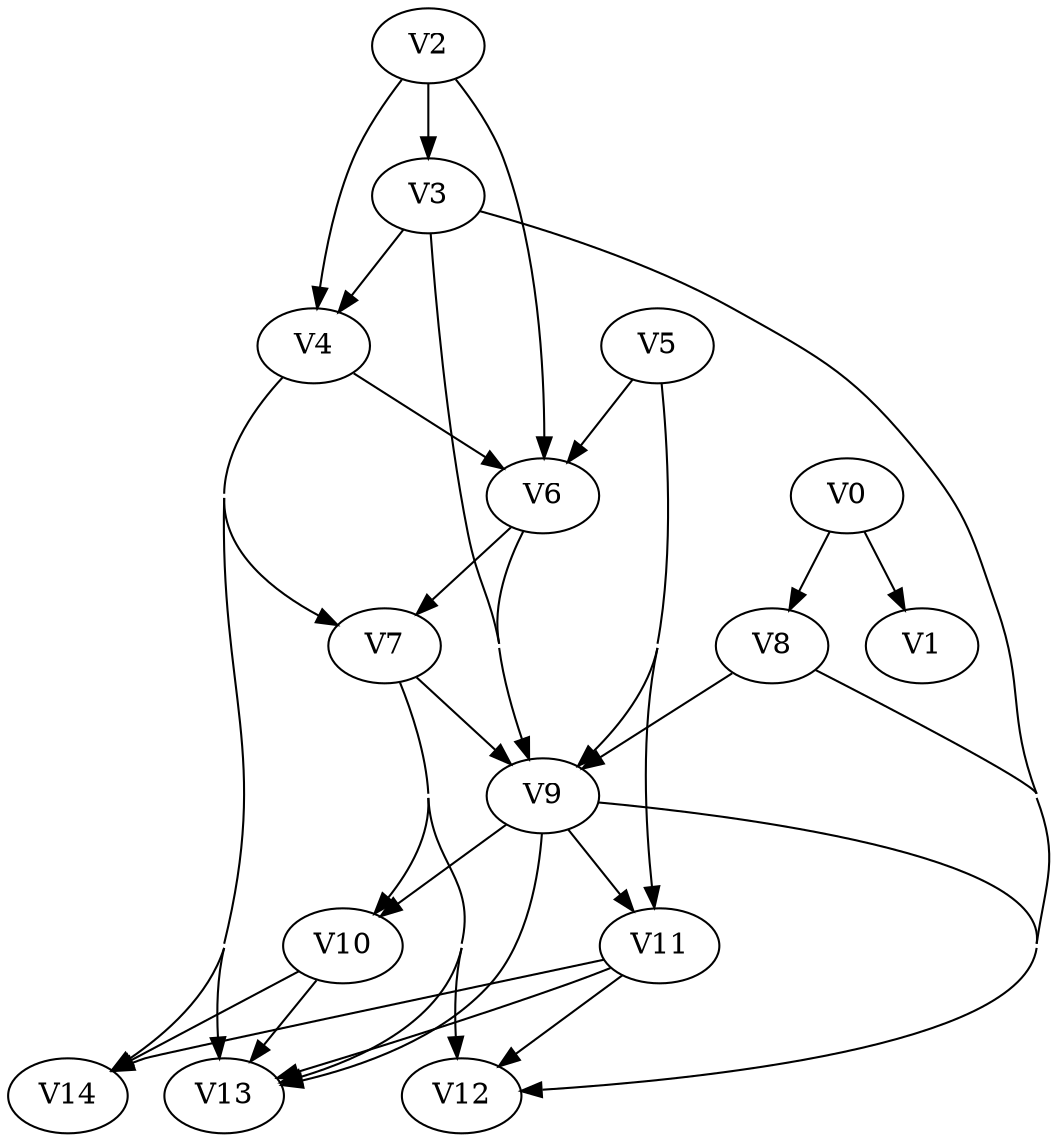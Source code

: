 strict digraph my_dotgraph {
concentrate=True;
V0;
V1;
V2;
V3;
V4;
V5;
V6;
V7;
V8;
V9;
V10;
V11;
V12;
V13;
V14;
V0 -> V1;
V0 -> V8;
V2 -> V3;
V2 -> V4;
V2 -> V6;
V3 -> V4;
V3 -> V9;
V3 -> V12;
V4 -> V6;
V4 -> V7;
V4 -> V13;
V4 -> V14;
V5 -> V6;
V5 -> V9;
V5 -> V11;
V6 -> V7;
V6 -> V9;
V7 -> V9;
V7 -> V10;
V7 -> V12;
V7 -> V13;
V8 -> V9;
V8 -> V12;
V9 -> V10;
V9 -> V11;
V9 -> V12;
V9 -> V13;
V10 -> V13;
V10 -> V14;
V11 -> V12;
V11 -> V13;
V11 -> V14;
}
